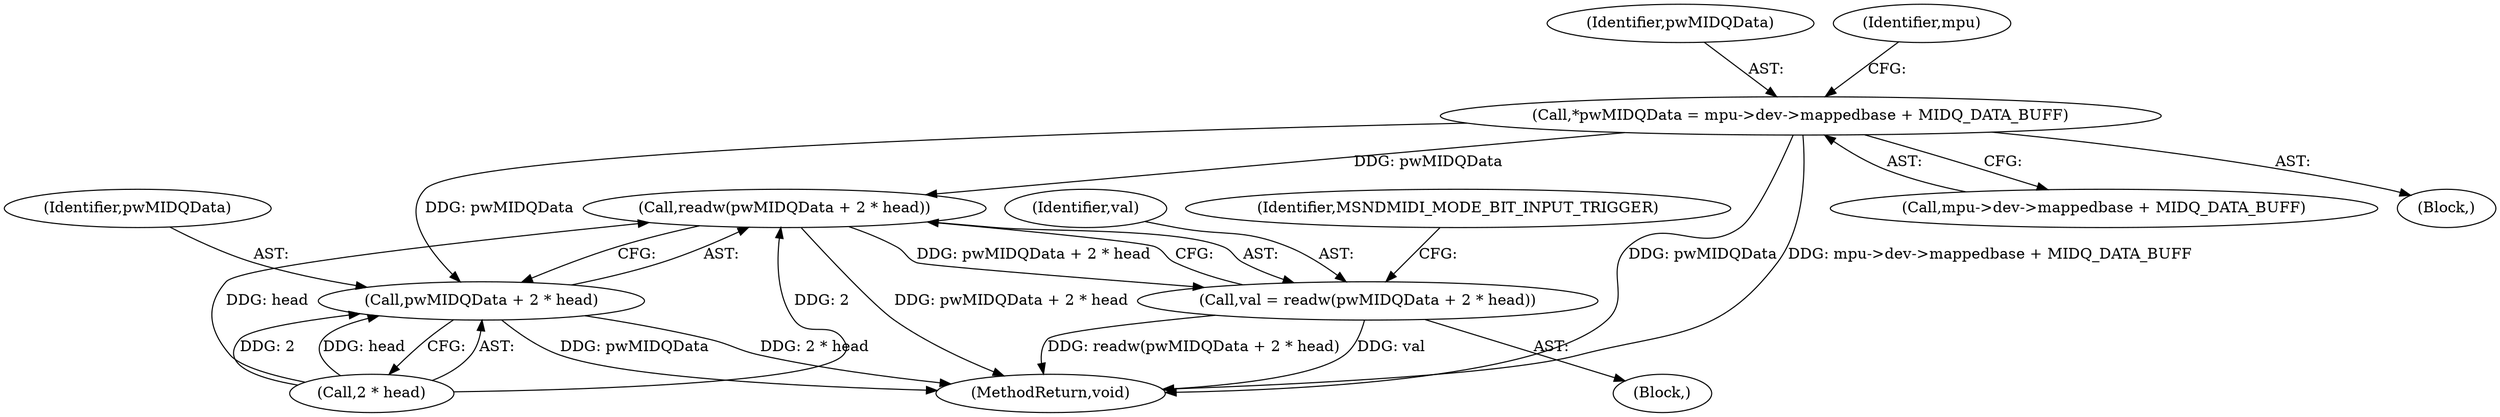 digraph "0_linux_20e2b791796bd68816fa115f12be5320de2b8021@integer" {
"1000109" [label="(Call,*pwMIDQData = mpu->dev->mappedbase + MIDQ_DATA_BUFF)"];
"1000174" [label="(Call,readw(pwMIDQData + 2 * head))"];
"1000172" [label="(Call,val = readw(pwMIDQData + 2 * head))"];
"1000175" [label="(Call,pwMIDQData + 2 * head)"];
"1000218" [label="(MethodReturn,void)"];
"1000110" [label="(Identifier,pwMIDQData)"];
"1000111" [label="(Call,mpu->dev->mappedbase + MIDQ_DATA_BUFF)"];
"1000177" [label="(Call,2 * head)"];
"1000102" [label="(Block,)"];
"1000173" [label="(Identifier,val)"];
"1000176" [label="(Identifier,pwMIDQData)"];
"1000175" [label="(Call,pwMIDQData + 2 * head)"];
"1000174" [label="(Call,readw(pwMIDQData + 2 * head))"];
"1000124" [label="(Identifier,mpu)"];
"1000182" [label="(Identifier,MSNDMIDI_MODE_BIT_INPUT_TRIGGER)"];
"1000170" [label="(Block,)"];
"1000172" [label="(Call,val = readw(pwMIDQData + 2 * head))"];
"1000109" [label="(Call,*pwMIDQData = mpu->dev->mappedbase + MIDQ_DATA_BUFF)"];
"1000109" -> "1000102"  [label="AST: "];
"1000109" -> "1000111"  [label="CFG: "];
"1000110" -> "1000109"  [label="AST: "];
"1000111" -> "1000109"  [label="AST: "];
"1000124" -> "1000109"  [label="CFG: "];
"1000109" -> "1000218"  [label="DDG: pwMIDQData"];
"1000109" -> "1000218"  [label="DDG: mpu->dev->mappedbase + MIDQ_DATA_BUFF"];
"1000109" -> "1000174"  [label="DDG: pwMIDQData"];
"1000109" -> "1000175"  [label="DDG: pwMIDQData"];
"1000174" -> "1000172"  [label="AST: "];
"1000174" -> "1000175"  [label="CFG: "];
"1000175" -> "1000174"  [label="AST: "];
"1000172" -> "1000174"  [label="CFG: "];
"1000174" -> "1000218"  [label="DDG: pwMIDQData + 2 * head"];
"1000174" -> "1000172"  [label="DDG: pwMIDQData + 2 * head"];
"1000177" -> "1000174"  [label="DDG: 2"];
"1000177" -> "1000174"  [label="DDG: head"];
"1000172" -> "1000170"  [label="AST: "];
"1000173" -> "1000172"  [label="AST: "];
"1000182" -> "1000172"  [label="CFG: "];
"1000172" -> "1000218"  [label="DDG: val"];
"1000172" -> "1000218"  [label="DDG: readw(pwMIDQData + 2 * head)"];
"1000175" -> "1000177"  [label="CFG: "];
"1000176" -> "1000175"  [label="AST: "];
"1000177" -> "1000175"  [label="AST: "];
"1000175" -> "1000218"  [label="DDG: pwMIDQData"];
"1000175" -> "1000218"  [label="DDG: 2 * head"];
"1000177" -> "1000175"  [label="DDG: 2"];
"1000177" -> "1000175"  [label="DDG: head"];
}
